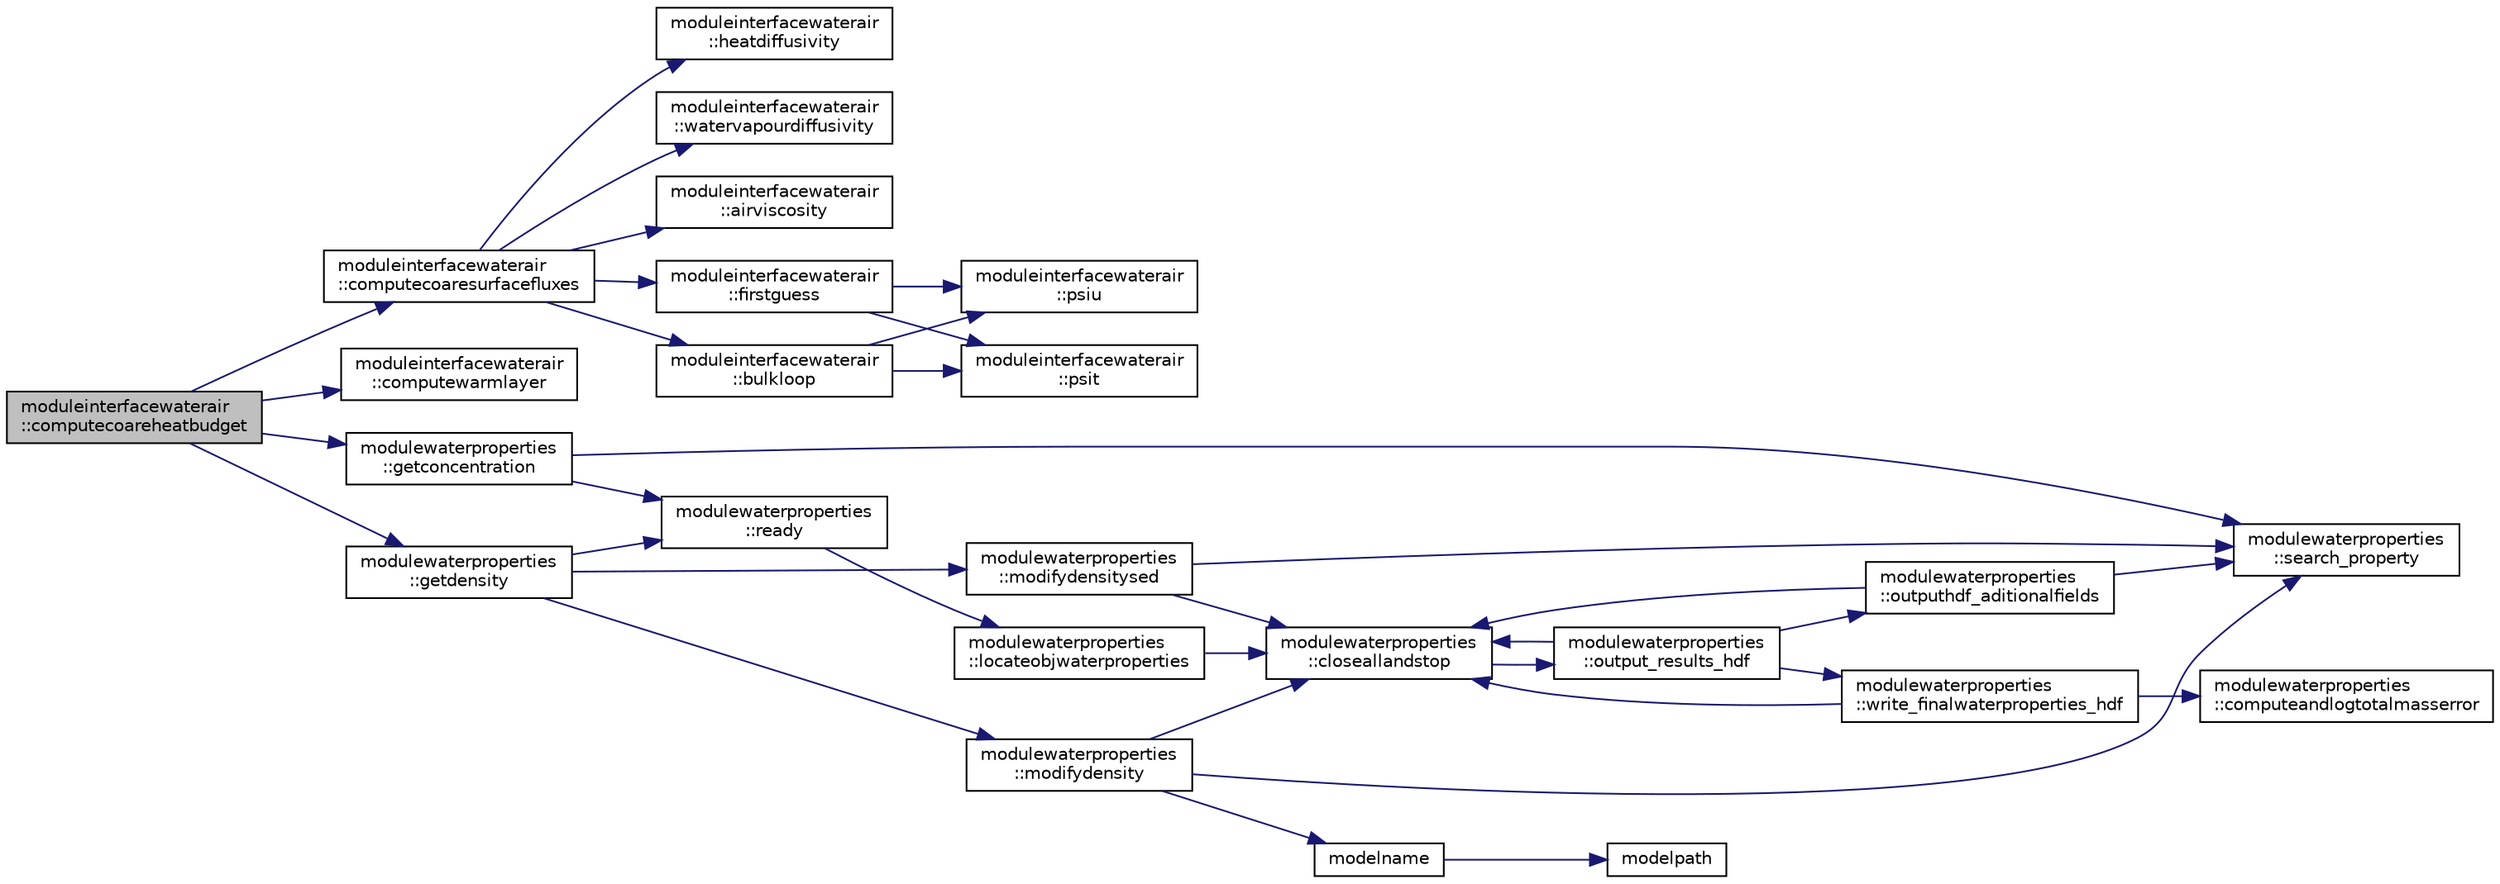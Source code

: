 digraph "moduleinterfacewaterair::computecoareheatbudget"
{
 // LATEX_PDF_SIZE
  edge [fontname="Helvetica",fontsize="10",labelfontname="Helvetica",labelfontsize="10"];
  node [fontname="Helvetica",fontsize="10",shape=record];
  rankdir="LR";
  Node1 [label="moduleinterfacewaterair\l::computecoareheatbudget",height=0.2,width=0.4,color="black", fillcolor="grey75", style="filled", fontcolor="black",tooltip=" "];
  Node1 -> Node2 [color="midnightblue",fontsize="10",style="solid"];
  Node2 [label="moduleinterfacewaterair\l::computecoaresurfacefluxes",height=0.2,width=0.4,color="black", fillcolor="white", style="filled",URL="$namespacemoduleinterfacewaterair.html#a542e31b196bb8758541444a1a4f7bd77",tooltip=" "];
  Node2 -> Node3 [color="midnightblue",fontsize="10",style="solid"];
  Node3 [label="moduleinterfacewaterair\l::airviscosity",height=0.2,width=0.4,color="black", fillcolor="white", style="filled",URL="$namespacemoduleinterfacewaterair.html#adc7a37061f983410896c39bb15a20517",tooltip=" "];
  Node2 -> Node4 [color="midnightblue",fontsize="10",style="solid"];
  Node4 [label="moduleinterfacewaterair\l::bulkloop",height=0.2,width=0.4,color="black", fillcolor="white", style="filled",URL="$namespacemoduleinterfacewaterair.html#adca22635eac17186131c131155bfb929",tooltip=" "];
  Node4 -> Node5 [color="midnightblue",fontsize="10",style="solid"];
  Node5 [label="moduleinterfacewaterair\l::psit",height=0.2,width=0.4,color="black", fillcolor="white", style="filled",URL="$namespacemoduleinterfacewaterair.html#a65968d6dee9f2e512ec37dd5d4fe8fe1",tooltip=" "];
  Node4 -> Node6 [color="midnightblue",fontsize="10",style="solid"];
  Node6 [label="moduleinterfacewaterair\l::psiu",height=0.2,width=0.4,color="black", fillcolor="white", style="filled",URL="$namespacemoduleinterfacewaterair.html#af976a3b281048d4f32222b16621b556a",tooltip=" "];
  Node2 -> Node7 [color="midnightblue",fontsize="10",style="solid"];
  Node7 [label="moduleinterfacewaterair\l::firstguess",height=0.2,width=0.4,color="black", fillcolor="white", style="filled",URL="$namespacemoduleinterfacewaterair.html#ae6acdb7a76bd3e0edd25e31a74d3ab48",tooltip=" "];
  Node7 -> Node5 [color="midnightblue",fontsize="10",style="solid"];
  Node7 -> Node6 [color="midnightblue",fontsize="10",style="solid"];
  Node2 -> Node8 [color="midnightblue",fontsize="10",style="solid"];
  Node8 [label="moduleinterfacewaterair\l::heatdiffusivity",height=0.2,width=0.4,color="black", fillcolor="white", style="filled",URL="$namespacemoduleinterfacewaterair.html#ab0d1bf1d73b112083b7be11d6c22aebc",tooltip=" "];
  Node2 -> Node9 [color="midnightblue",fontsize="10",style="solid"];
  Node9 [label="moduleinterfacewaterair\l::watervapourdiffusivity",height=0.2,width=0.4,color="black", fillcolor="white", style="filled",URL="$namespacemoduleinterfacewaterair.html#ad635dbe2d03621ece4e4eeb32fc65bb6",tooltip=" "];
  Node1 -> Node10 [color="midnightblue",fontsize="10",style="solid"];
  Node10 [label="moduleinterfacewaterair\l::computewarmlayer",height=0.2,width=0.4,color="black", fillcolor="white", style="filled",URL="$namespacemoduleinterfacewaterair.html#a4dbe6db87de8afe751f851ce37f72dda",tooltip=" "];
  Node1 -> Node11 [color="midnightblue",fontsize="10",style="solid"];
  Node11 [label="modulewaterproperties\l::getconcentration",height=0.2,width=0.4,color="black", fillcolor="white", style="filled",URL="$namespacemodulewaterproperties.html#a45cbba90a6054db2070c49281da1ef56",tooltip=" "];
  Node11 -> Node12 [color="midnightblue",fontsize="10",style="solid"];
  Node12 [label="modulewaterproperties\l::ready",height=0.2,width=0.4,color="black", fillcolor="white", style="filled",URL="$namespacemodulewaterproperties.html#ad54774dedce486739249cb10b4de21e2",tooltip=" "];
  Node12 -> Node13 [color="midnightblue",fontsize="10",style="solid"];
  Node13 [label="modulewaterproperties\l::locateobjwaterproperties",height=0.2,width=0.4,color="black", fillcolor="white", style="filled",URL="$namespacemodulewaterproperties.html#ae4516d6c7f3687b0293515314b0ade90",tooltip=" "];
  Node13 -> Node14 [color="midnightblue",fontsize="10",style="solid"];
  Node14 [label="modulewaterproperties\l::closeallandstop",height=0.2,width=0.4,color="black", fillcolor="white", style="filled",URL="$namespacemodulewaterproperties.html#a5bb74dfe4637836633ca6817a4a72758",tooltip=" "];
  Node14 -> Node15 [color="midnightblue",fontsize="10",style="solid"];
  Node15 [label="modulewaterproperties\l::output_results_hdf",height=0.2,width=0.4,color="black", fillcolor="white", style="filled",URL="$namespacemodulewaterproperties.html#a78143a2ee73e78a6441a03852a7b9f9a",tooltip=" "];
  Node15 -> Node14 [color="midnightblue",fontsize="10",style="solid"];
  Node15 -> Node16 [color="midnightblue",fontsize="10",style="solid"];
  Node16 [label="modulewaterproperties\l::outputhdf_aditionalfields",height=0.2,width=0.4,color="black", fillcolor="white", style="filled",URL="$namespacemodulewaterproperties.html#a0e590dc368b505cd9ea918d724d3eee3",tooltip=" "];
  Node16 -> Node14 [color="midnightblue",fontsize="10",style="solid"];
  Node16 -> Node17 [color="midnightblue",fontsize="10",style="solid"];
  Node17 [label="modulewaterproperties\l::search_property",height=0.2,width=0.4,color="black", fillcolor="white", style="filled",URL="$namespacemodulewaterproperties.html#ae6b7d758da27fb15faee52b3ed14029d",tooltip=" "];
  Node15 -> Node18 [color="midnightblue",fontsize="10",style="solid"];
  Node18 [label="modulewaterproperties\l::write_finalwaterproperties_hdf",height=0.2,width=0.4,color="black", fillcolor="white", style="filled",URL="$namespacemodulewaterproperties.html#a2893cea8ca427b1290aeb65593659aa0",tooltip=" "];
  Node18 -> Node14 [color="midnightblue",fontsize="10",style="solid"];
  Node18 -> Node19 [color="midnightblue",fontsize="10",style="solid"];
  Node19 [label="modulewaterproperties\l::computeandlogtotalmasserror",height=0.2,width=0.4,color="black", fillcolor="white", style="filled",URL="$namespacemodulewaterproperties.html#af1b9165b0e72747e4478868c7e5eff00",tooltip=" "];
  Node11 -> Node17 [color="midnightblue",fontsize="10",style="solid"];
  Node1 -> Node20 [color="midnightblue",fontsize="10",style="solid"];
  Node20 [label="modulewaterproperties\l::getdensity",height=0.2,width=0.4,color="black", fillcolor="white", style="filled",URL="$namespacemodulewaterproperties.html#a5d3bf3d9b122b9eee78afc56a4047507",tooltip=" "];
  Node20 -> Node21 [color="midnightblue",fontsize="10",style="solid"];
  Node21 [label="modulewaterproperties\l::modifydensity",height=0.2,width=0.4,color="black", fillcolor="white", style="filled",URL="$namespacemodulewaterproperties.html#a7727e3b2ffd1b7f1c501dc60cf64c723",tooltip=" "];
  Node21 -> Node14 [color="midnightblue",fontsize="10",style="solid"];
  Node21 -> Node22 [color="midnightblue",fontsize="10",style="solid"];
  Node22 [label="modelname",height=0.2,width=0.4,color="black", fillcolor="white", style="filled",URL="$_main_8_f90.html#af0ae0b978e6573bc461573aa66062e83",tooltip=" "];
  Node22 -> Node23 [color="midnightblue",fontsize="10",style="solid"];
  Node23 [label="modelpath",height=0.2,width=0.4,color="black", fillcolor="white", style="filled",URL="$_main_8_f90.html#ada5b220b45dcba73a75264dcde43e3bd",tooltip=" "];
  Node21 -> Node17 [color="midnightblue",fontsize="10",style="solid"];
  Node20 -> Node24 [color="midnightblue",fontsize="10",style="solid"];
  Node24 [label="modulewaterproperties\l::modifydensitysed",height=0.2,width=0.4,color="black", fillcolor="white", style="filled",URL="$namespacemodulewaterproperties.html#a430bfd6acd72693785ebf7d3e3a9dea8",tooltip=" "];
  Node24 -> Node14 [color="midnightblue",fontsize="10",style="solid"];
  Node24 -> Node17 [color="midnightblue",fontsize="10",style="solid"];
  Node20 -> Node12 [color="midnightblue",fontsize="10",style="solid"];
}
